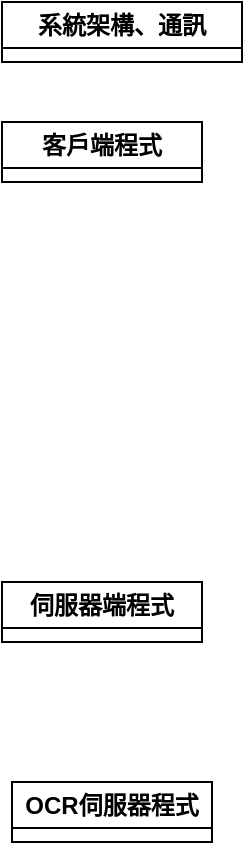 <mxfile version="21.3.0" type="device">
  <diagram name="第 1 页" id="LXphBNRdYi32Dz727fMi">
    <mxGraphModel dx="1302" dy="698" grid="1" gridSize="10" guides="1" tooltips="1" connect="1" arrows="1" fold="1" page="1" pageScale="1" pageWidth="827" pageHeight="1169" math="0" shadow="0">
      <root>
        <mxCell id="0" />
        <mxCell id="1" parent="0" />
        <mxCell id="WMfOsqNfYVRaj0SjAV3j-1" value="伺服器端程式" style="swimlane;whiteSpace=wrap;html=1;" vertex="1" collapsed="1" parent="1">
          <mxGeometry x="15" y="330" width="100" height="30" as="geometry">
            <mxRectangle x="15" y="330" width="1085" height="1180" as="alternateBounds" />
          </mxGeometry>
        </mxCell>
        <mxCell id="WMfOsqNfYVRaj0SjAV3j-68" value="讀取設定檔(.ini)" style="whiteSpace=wrap;html=1;strokeWidth=1;fontSize=15;" vertex="1" parent="WMfOsqNfYVRaj0SjAV3j-1">
          <mxGeometry x="42.5" y="180" width="120" height="60" as="geometry" />
        </mxCell>
        <mxCell id="WMfOsqNfYVRaj0SjAV3j-70" value="連線到&lt;br&gt;RabbitMQ伺服器" style="whiteSpace=wrap;html=1;fontSize=15;strokeWidth=1;" vertex="1" parent="WMfOsqNfYVRaj0SjAV3j-1">
          <mxGeometry x="42.5" y="320" width="120" height="60" as="geometry" />
        </mxCell>
        <mxCell id="WMfOsqNfYVRaj0SjAV3j-71" value="" style="edgeStyle=orthogonalEdgeStyle;rounded=0;orthogonalLoop=1;jettySize=auto;html=1;" edge="1" parent="WMfOsqNfYVRaj0SjAV3j-1" source="WMfOsqNfYVRaj0SjAV3j-68" target="WMfOsqNfYVRaj0SjAV3j-70">
          <mxGeometry relative="1" as="geometry" />
        </mxCell>
        <mxCell id="WMfOsqNfYVRaj0SjAV3j-72" value="開始事件迴圈" style="whiteSpace=wrap;html=1;fontSize=15;strokeWidth=1;" vertex="1" parent="WMfOsqNfYVRaj0SjAV3j-1">
          <mxGeometry x="42.5" y="460" width="120" height="60" as="geometry" />
        </mxCell>
        <mxCell id="WMfOsqNfYVRaj0SjAV3j-73" value="" style="edgeStyle=orthogonalEdgeStyle;rounded=0;orthogonalLoop=1;jettySize=auto;html=1;" edge="1" parent="WMfOsqNfYVRaj0SjAV3j-1" source="WMfOsqNfYVRaj0SjAV3j-70" target="WMfOsqNfYVRaj0SjAV3j-72">
          <mxGeometry relative="1" as="geometry" />
        </mxCell>
        <mxCell id="WMfOsqNfYVRaj0SjAV3j-83" value="" style="edgeStyle=orthogonalEdgeStyle;rounded=0;orthogonalLoop=1;jettySize=auto;html=1;" edge="1" parent="WMfOsqNfYVRaj0SjAV3j-1" source="WMfOsqNfYVRaj0SjAV3j-80">
          <mxGeometry relative="1" as="geometry">
            <mxPoint x="102.5" y="820" as="targetPoint" />
          </mxGeometry>
        </mxCell>
        <mxCell id="WMfOsqNfYVRaj0SjAV3j-80" value="事件迴圈&lt;br&gt;執行結束?" style="rhombus;whiteSpace=wrap;html=1;fontSize=15;strokeWidth=1;" vertex="1" parent="WMfOsqNfYVRaj0SjAV3j-1">
          <mxGeometry x="41.25" y="590" width="122.5" height="120" as="geometry" />
        </mxCell>
        <mxCell id="WMfOsqNfYVRaj0SjAV3j-81" value="" style="edgeStyle=orthogonalEdgeStyle;rounded=0;orthogonalLoop=1;jettySize=auto;html=1;" edge="1" parent="WMfOsqNfYVRaj0SjAV3j-1" source="WMfOsqNfYVRaj0SjAV3j-72" target="WMfOsqNfYVRaj0SjAV3j-80">
          <mxGeometry relative="1" as="geometry" />
        </mxCell>
        <mxCell id="WMfOsqNfYVRaj0SjAV3j-84" value="程式結束" style="strokeWidth=1;html=1;shape=mxgraph.flowchart.terminator;whiteSpace=wrap;" vertex="1" parent="WMfOsqNfYVRaj0SjAV3j-1">
          <mxGeometry x="52.5" y="820" width="100" height="60" as="geometry" />
        </mxCell>
        <mxCell id="WMfOsqNfYVRaj0SjAV3j-89" value="Yes" style="text;html=1;align=center;verticalAlign=middle;resizable=0;points=[];autosize=1;strokeColor=none;fillColor=none;" vertex="1" parent="WMfOsqNfYVRaj0SjAV3j-1">
          <mxGeometry x="65" y="740" width="40" height="30" as="geometry" />
        </mxCell>
        <mxCell id="WMfOsqNfYVRaj0SjAV3j-87" style="edgeStyle=orthogonalEdgeStyle;rounded=0;orthogonalLoop=1;jettySize=auto;html=1;exitX=0;exitY=0.5;exitDx=0;exitDy=0;" edge="1" parent="WMfOsqNfYVRaj0SjAV3j-1" source="WMfOsqNfYVRaj0SjAV3j-80">
          <mxGeometry relative="1" as="geometry">
            <mxPoint x="103" y="560" as="targetPoint" />
            <Array as="points">
              <mxPoint x="21" y="650" />
              <mxPoint x="21" y="560" />
            </Array>
          </mxGeometry>
        </mxCell>
        <mxCell id="WMfOsqNfYVRaj0SjAV3j-88" value="No" style="text;html=1;align=center;verticalAlign=middle;resizable=0;points=[];autosize=1;strokeColor=none;fillColor=none;" vertex="1" parent="WMfOsqNfYVRaj0SjAV3j-1">
          <mxGeometry x="-15" y="590" width="40" height="30" as="geometry" />
        </mxCell>
        <mxCell id="WMfOsqNfYVRaj0SjAV3j-67" value="程式開始" style="strokeWidth=1;html=1;shape=mxgraph.flowchart.start_1;whiteSpace=wrap;" vertex="1" parent="WMfOsqNfYVRaj0SjAV3j-1">
          <mxGeometry x="52.5" y="60" width="100" height="60" as="geometry" />
        </mxCell>
        <mxCell id="WMfOsqNfYVRaj0SjAV3j-69" value="" style="edgeStyle=orthogonalEdgeStyle;rounded=0;orthogonalLoop=1;jettySize=auto;html=1;" edge="1" parent="WMfOsqNfYVRaj0SjAV3j-1" source="WMfOsqNfYVRaj0SjAV3j-67" target="WMfOsqNfYVRaj0SjAV3j-68">
          <mxGeometry relative="1" as="geometry" />
        </mxCell>
        <mxCell id="WMfOsqNfYVRaj0SjAV3j-155" value="" style="edgeStyle=orthogonalEdgeStyle;rounded=0;orthogonalLoop=1;jettySize=auto;html=1;" edge="1" parent="WMfOsqNfYVRaj0SjAV3j-1" target="WMfOsqNfYVRaj0SjAV3j-158">
          <mxGeometry relative="1" as="geometry">
            <mxPoint x="389" y="479" as="sourcePoint" />
          </mxGeometry>
        </mxCell>
        <mxCell id="WMfOsqNfYVRaj0SjAV3j-158" value="是否為新連線?" style="rhombus;whiteSpace=wrap;html=1;" vertex="1" parent="WMfOsqNfYVRaj0SjAV3j-1">
          <mxGeometry x="326.5" y="564" width="125" height="130" as="geometry" />
        </mxCell>
        <mxCell id="WMfOsqNfYVRaj0SjAV3j-160" value="接收來自客戶端&lt;br&gt;的圖片資訊" style="whiteSpace=wrap;html=1;" vertex="1" parent="WMfOsqNfYVRaj0SjAV3j-1">
          <mxGeometry x="329" y="809" width="120" height="60" as="geometry" />
        </mxCell>
        <mxCell id="WMfOsqNfYVRaj0SjAV3j-156" value="" style="edgeStyle=orthogonalEdgeStyle;rounded=0;orthogonalLoop=1;jettySize=auto;html=1;" edge="1" parent="WMfOsqNfYVRaj0SjAV3j-1" source="WMfOsqNfYVRaj0SjAV3j-158" target="WMfOsqNfYVRaj0SjAV3j-160">
          <mxGeometry relative="1" as="geometry" />
        </mxCell>
        <mxCell id="WMfOsqNfYVRaj0SjAV3j-162" value="上傳圖片資訊到RabbitMQ伺服器" style="whiteSpace=wrap;html=1;" vertex="1" parent="WMfOsqNfYVRaj0SjAV3j-1">
          <mxGeometry x="329" y="949" width="120" height="60" as="geometry" />
        </mxCell>
        <mxCell id="WMfOsqNfYVRaj0SjAV3j-159" value="" style="edgeStyle=orthogonalEdgeStyle;rounded=0;orthogonalLoop=1;jettySize=auto;html=1;" edge="1" parent="WMfOsqNfYVRaj0SjAV3j-1" source="WMfOsqNfYVRaj0SjAV3j-160" target="WMfOsqNfYVRaj0SjAV3j-162">
          <mxGeometry relative="1" as="geometry" />
        </mxCell>
        <mxCell id="WMfOsqNfYVRaj0SjAV3j-163" value="回傳處理結果&lt;br&gt;給客戶端" style="whiteSpace=wrap;html=1;" vertex="1" parent="WMfOsqNfYVRaj0SjAV3j-1">
          <mxGeometry x="329" y="1089" width="120" height="60" as="geometry" />
        </mxCell>
        <mxCell id="WMfOsqNfYVRaj0SjAV3j-161" value="" style="edgeStyle=orthogonalEdgeStyle;rounded=0;orthogonalLoop=1;jettySize=auto;html=1;" edge="1" parent="WMfOsqNfYVRaj0SjAV3j-1" source="WMfOsqNfYVRaj0SjAV3j-162" target="WMfOsqNfYVRaj0SjAV3j-163">
          <mxGeometry relative="1" as="geometry" />
        </mxCell>
        <mxCell id="WMfOsqNfYVRaj0SjAV3j-165" value="產生客戶端UUID" style="whiteSpace=wrap;html=1;" vertex="1" parent="WMfOsqNfYVRaj0SjAV3j-1">
          <mxGeometry x="530.5" y="599" width="120" height="60" as="geometry" />
        </mxCell>
        <mxCell id="WMfOsqNfYVRaj0SjAV3j-157" value="" style="edgeStyle=orthogonalEdgeStyle;rounded=0;orthogonalLoop=1;jettySize=auto;html=1;entryX=0;entryY=0.5;entryDx=0;entryDy=0;" edge="1" parent="WMfOsqNfYVRaj0SjAV3j-1" source="WMfOsqNfYVRaj0SjAV3j-158" target="WMfOsqNfYVRaj0SjAV3j-165">
          <mxGeometry relative="1" as="geometry">
            <mxPoint x="531.5" y="629" as="targetPoint" />
          </mxGeometry>
        </mxCell>
        <mxCell id="WMfOsqNfYVRaj0SjAV3j-166" value="Yes" style="text;html=1;align=center;verticalAlign=middle;resizable=0;points=[];autosize=1;strokeColor=none;fillColor=none;" vertex="1" parent="WMfOsqNfYVRaj0SjAV3j-1">
          <mxGeometry x="456.5" y="599" width="40" height="30" as="geometry" />
        </mxCell>
        <mxCell id="WMfOsqNfYVRaj0SjAV3j-167" value="No" style="text;html=1;align=center;verticalAlign=middle;resizable=0;points=[];autosize=1;strokeColor=none;fillColor=none;" vertex="1" parent="WMfOsqNfYVRaj0SjAV3j-1">
          <mxGeometry x="386.5" y="720" width="40" height="30" as="geometry" />
        </mxCell>
        <mxCell id="WMfOsqNfYVRaj0SjAV3j-168" style="edgeStyle=orthogonalEdgeStyle;rounded=0;orthogonalLoop=1;jettySize=auto;html=1;" edge="1" parent="WMfOsqNfYVRaj0SjAV3j-1" source="WMfOsqNfYVRaj0SjAV3j-169">
          <mxGeometry relative="1" as="geometry">
            <mxPoint x="389.5" y="1050" as="targetPoint" />
            <Array as="points">
              <mxPoint x="590.5" y="1050" />
              <mxPoint x="389.5" y="1050" />
            </Array>
          </mxGeometry>
        </mxCell>
        <mxCell id="WMfOsqNfYVRaj0SjAV3j-169" value="紀錄客戶端資訊&lt;br&gt;(產生ClientInfo)" style="whiteSpace=wrap;html=1;" vertex="1" parent="WMfOsqNfYVRaj0SjAV3j-1">
          <mxGeometry x="530.5" y="809" width="120" height="60" as="geometry" />
        </mxCell>
        <mxCell id="WMfOsqNfYVRaj0SjAV3j-164" style="edgeStyle=orthogonalEdgeStyle;rounded=0;orthogonalLoop=1;jettySize=auto;html=1;" edge="1" parent="WMfOsqNfYVRaj0SjAV3j-1" source="WMfOsqNfYVRaj0SjAV3j-165" target="WMfOsqNfYVRaj0SjAV3j-169">
          <mxGeometry relative="1" as="geometry" />
        </mxCell>
        <mxCell id="WMfOsqNfYVRaj0SjAV3j-170" value="客戶端的WebSocket連線進入伺服器" style="whiteSpace=wrap;html=1;" vertex="1" parent="WMfOsqNfYVRaj0SjAV3j-1">
          <mxGeometry x="329" y="420" width="120" height="60" as="geometry" />
        </mxCell>
        <mxCell id="WMfOsqNfYVRaj0SjAV3j-178" value="" style="rounded=0;whiteSpace=wrap;html=1;fillColor=none;" vertex="1" parent="WMfOsqNfYVRaj0SjAV3j-1">
          <mxGeometry x="275" y="105" width="160" height="270" as="geometry" />
        </mxCell>
        <mxCell id="WMfOsqNfYVRaj0SjAV3j-171" value="" style="ellipse;whiteSpace=wrap;html=1;aspect=fixed;" vertex="1" parent="WMfOsqNfYVRaj0SjAV3j-1">
          <mxGeometry x="545" y="155" width="170" height="170" as="geometry" />
        </mxCell>
        <mxCell id="WMfOsqNfYVRaj0SjAV3j-172" value="執行緒使用權" style="rounded=0;whiteSpace=wrap;html=1;" vertex="1" parent="WMfOsqNfYVRaj0SjAV3j-1">
          <mxGeometry x="579.5" y="207.5" width="101" height="65" as="geometry" />
        </mxCell>
        <mxCell id="WMfOsqNfYVRaj0SjAV3j-173" style="edgeStyle=orthogonalEdgeStyle;rounded=0;orthogonalLoop=1;jettySize=auto;html=1;entryX=-0.003;entryY=0.445;entryDx=0;entryDy=0;entryPerimeter=0;" edge="1" parent="WMfOsqNfYVRaj0SjAV3j-1" source="WMfOsqNfYVRaj0SjAV3j-174" target="WMfOsqNfYVRaj0SjAV3j-171">
          <mxGeometry relative="1" as="geometry" />
        </mxCell>
        <mxCell id="WMfOsqNfYVRaj0SjAV3j-174" value="註冊任務1&lt;br&gt;處理WebSocket連線" style="rounded=0;whiteSpace=wrap;html=1;" vertex="1" parent="WMfOsqNfYVRaj0SjAV3j-1">
          <mxGeometry x="295" y="145" width="120" height="60" as="geometry" />
        </mxCell>
        <mxCell id="WMfOsqNfYVRaj0SjAV3j-175" style="edgeStyle=orthogonalEdgeStyle;rounded=0;orthogonalLoop=1;jettySize=auto;html=1;entryX=-0.003;entryY=0.559;entryDx=0;entryDy=0;entryPerimeter=0;" edge="1" parent="WMfOsqNfYVRaj0SjAV3j-1" source="WMfOsqNfYVRaj0SjAV3j-176" target="WMfOsqNfYVRaj0SjAV3j-171">
          <mxGeometry relative="1" as="geometry" />
        </mxCell>
        <mxCell id="WMfOsqNfYVRaj0SjAV3j-176" value="註冊任務2&lt;br&gt;監聽RabbitMQ伺服器" style="rounded=0;whiteSpace=wrap;html=1;" vertex="1" parent="WMfOsqNfYVRaj0SjAV3j-1">
          <mxGeometry x="295" y="272.5" width="120" height="60" as="geometry" />
        </mxCell>
        <mxCell id="WMfOsqNfYVRaj0SjAV3j-177" value="&lt;font style=&quot;font-size: 20px;&quot;&gt;註冊的任務&lt;/font&gt;" style="text;html=1;align=center;verticalAlign=middle;resizable=0;points=[];autosize=1;strokeColor=none;fillColor=none;" vertex="1" parent="WMfOsqNfYVRaj0SjAV3j-1">
          <mxGeometry x="295" y="45" width="120" height="40" as="geometry" />
        </mxCell>
        <mxCell id="WMfOsqNfYVRaj0SjAV3j-179" value="&lt;div style=&quot;text-align: center;&quot;&gt;&lt;span style=&quot;background-color: initial; font-size: 20px;&quot;&gt;事件迴圈&lt;/span&gt;&lt;/div&gt;" style="text;whiteSpace=wrap;html=1;" vertex="1" parent="WMfOsqNfYVRaj0SjAV3j-1">
          <mxGeometry x="590.5" y="45" width="90" height="40" as="geometry" />
        </mxCell>
        <mxCell id="WMfOsqNfYVRaj0SjAV3j-188" value="RabbitMQ伺服器的&lt;br&gt;Result_Queue有資料" style="whiteSpace=wrap;html=1;" vertex="1" parent="WMfOsqNfYVRaj0SjAV3j-1">
          <mxGeometry x="835" y="155" width="120" height="60" as="geometry" />
        </mxCell>
        <mxCell id="WMfOsqNfYVRaj0SjAV3j-190" value="取出OCR結果" style="whiteSpace=wrap;html=1;" vertex="1" parent="WMfOsqNfYVRaj0SjAV3j-1">
          <mxGeometry x="835" y="295" width="120" height="60" as="geometry" />
        </mxCell>
        <mxCell id="WMfOsqNfYVRaj0SjAV3j-187" value="" style="edgeStyle=orthogonalEdgeStyle;rounded=0;orthogonalLoop=1;jettySize=auto;html=1;" edge="1" parent="WMfOsqNfYVRaj0SjAV3j-1" source="WMfOsqNfYVRaj0SjAV3j-188" target="WMfOsqNfYVRaj0SjAV3j-190">
          <mxGeometry relative="1" as="geometry" />
        </mxCell>
        <mxCell id="WMfOsqNfYVRaj0SjAV3j-192" value="依照Client_UUID尋找對應的客戶端連線" style="whiteSpace=wrap;html=1;" vertex="1" parent="WMfOsqNfYVRaj0SjAV3j-1">
          <mxGeometry x="835" y="435" width="120" height="60" as="geometry" />
        </mxCell>
        <mxCell id="WMfOsqNfYVRaj0SjAV3j-189" value="" style="edgeStyle=orthogonalEdgeStyle;rounded=0;orthogonalLoop=1;jettySize=auto;html=1;" edge="1" parent="WMfOsqNfYVRaj0SjAV3j-1" source="WMfOsqNfYVRaj0SjAV3j-190" target="WMfOsqNfYVRaj0SjAV3j-192">
          <mxGeometry relative="1" as="geometry" />
        </mxCell>
        <mxCell id="WMfOsqNfYVRaj0SjAV3j-193" value="使用客戶端連線&lt;br&gt;返回OCR結果" style="whiteSpace=wrap;html=1;" vertex="1" parent="WMfOsqNfYVRaj0SjAV3j-1">
          <mxGeometry x="835" y="575" width="120" height="60" as="geometry" />
        </mxCell>
        <mxCell id="WMfOsqNfYVRaj0SjAV3j-191" value="" style="edgeStyle=orthogonalEdgeStyle;rounded=0;orthogonalLoop=1;jettySize=auto;html=1;" edge="1" parent="WMfOsqNfYVRaj0SjAV3j-1" source="WMfOsqNfYVRaj0SjAV3j-192" target="WMfOsqNfYVRaj0SjAV3j-193">
          <mxGeometry relative="1" as="geometry" />
        </mxCell>
        <mxCell id="011NTTUWW6af43eOhtOa-1" value="系統架構、通訊" style="swimlane;whiteSpace=wrap;html=1;" parent="1" vertex="1" collapsed="1">
          <mxGeometry x="15" y="40" width="120" height="30" as="geometry">
            <mxRectangle x="20" y="40" width="1050" height="1010" as="alternateBounds" />
          </mxGeometry>
        </mxCell>
        <mxCell id="KqupfGYwpNCgRnsgn26B-1" value="" style="rounded=0;whiteSpace=wrap;html=1;" parent="011NTTUWW6af43eOhtOa-1" vertex="1">
          <mxGeometry x="33.75" y="90" width="140" height="370" as="geometry" />
        </mxCell>
        <mxCell id="KqupfGYwpNCgRnsgn26B-2" value="Web" style="rounded=0;whiteSpace=wrap;html=1;fillColor=#d5e8d4;strokeColor=#82b366;" parent="011NTTUWW6af43eOhtOa-1" vertex="1">
          <mxGeometry x="48.75" y="130" width="110" height="60" as="geometry" />
        </mxCell>
        <mxCell id="KqupfGYwpNCgRnsgn26B-5" value="Client" style="text;html=1;strokeColor=none;fillColor=none;align=center;verticalAlign=middle;whiteSpace=wrap;rounded=0;" parent="011NTTUWW6af43eOhtOa-1" vertex="1">
          <mxGeometry x="73.75" y="50" width="60" height="30" as="geometry" />
        </mxCell>
        <mxCell id="KqupfGYwpNCgRnsgn26B-6" value="" style="rounded=0;whiteSpace=wrap;html=1;" parent="011NTTUWW6af43eOhtOa-1" vertex="1">
          <mxGeometry x="303.75" y="90" width="140" height="370" as="geometry" />
        </mxCell>
        <mxCell id="KqupfGYwpNCgRnsgn26B-8" value="" style="endArrow=classic;html=1;rounded=0;exitX=1.014;exitY=0.091;exitDx=0;exitDy=0;exitPerimeter=0;entryX=-0.021;entryY=0.199;entryDx=0;entryDy=0;entryPerimeter=0;" parent="011NTTUWW6af43eOhtOa-1" source="KqupfGYwpNCgRnsgn26B-1" target="KqupfGYwpNCgRnsgn26B-6" edge="1">
          <mxGeometry width="50" height="50" relative="1" as="geometry">
            <mxPoint x="393.75" y="290" as="sourcePoint" />
            <mxPoint x="443.75" y="240" as="targetPoint" />
          </mxGeometry>
        </mxCell>
        <mxCell id="KqupfGYwpNCgRnsgn26B-10" value="" style="endArrow=classic;html=1;rounded=0;entryX=1.029;entryY=0.382;entryDx=0;entryDy=0;entryPerimeter=0;exitX=-0.014;exitY=0.323;exitDx=0;exitDy=0;exitPerimeter=0;" parent="011NTTUWW6af43eOhtOa-1" source="KqupfGYwpNCgRnsgn26B-6" target="KqupfGYwpNCgRnsgn26B-1" edge="1">
          <mxGeometry width="50" height="50" relative="1" as="geometry">
            <mxPoint x="393.75" y="290" as="sourcePoint" />
            <mxPoint x="443.75" y="240" as="targetPoint" />
          </mxGeometry>
        </mxCell>
        <mxCell id="KqupfGYwpNCgRnsgn26B-14" value="" style="endArrow=classic;startArrow=classic;html=1;rounded=0;exitX=1;exitY=0.574;exitDx=0;exitDy=0;exitPerimeter=0;entryX=0.014;entryY=0.574;entryDx=0;entryDy=0;entryPerimeter=0;" parent="011NTTUWW6af43eOhtOa-1" source="KqupfGYwpNCgRnsgn26B-1" target="KqupfGYwpNCgRnsgn26B-6" edge="1">
          <mxGeometry width="50" height="50" relative="1" as="geometry">
            <mxPoint x="393.75" y="290" as="sourcePoint" />
            <mxPoint x="443.75" y="240" as="targetPoint" />
          </mxGeometry>
        </mxCell>
        <mxCell id="KqupfGYwpNCgRnsgn26B-7" value="WebSocket Server" style="text;html=1;strokeColor=none;fillColor=none;align=center;verticalAlign=middle;whiteSpace=wrap;rounded=0;" parent="011NTTUWW6af43eOhtOa-1" vertex="1">
          <mxGeometry x="318.75" y="50" width="110" height="30" as="geometry" />
        </mxCell>
        <mxCell id="KqupfGYwpNCgRnsgn26B-9" value="Handshake" style="text;html=1;align=center;verticalAlign=middle;resizable=0;points=[];autosize=1;strokeColor=none;fillColor=none;" parent="011NTTUWW6af43eOhtOa-1" vertex="1">
          <mxGeometry x="203.75" y="108" width="80" height="30" as="geometry" />
        </mxCell>
        <mxCell id="KqupfGYwpNCgRnsgn26B-11" value="Acknowledge" style="text;html=1;align=center;verticalAlign=middle;resizable=0;points=[];autosize=1;strokeColor=none;fillColor=none;" parent="011NTTUWW6af43eOhtOa-1" vertex="1">
          <mxGeometry x="193.75" y="180" width="90" height="30" as="geometry" />
        </mxCell>
        <mxCell id="KqupfGYwpNCgRnsgn26B-15" value="Bi-direction Messages" style="text;html=1;align=center;verticalAlign=middle;resizable=0;points=[];autosize=1;strokeColor=none;fillColor=none;" parent="011NTTUWW6af43eOhtOa-1" vertex="1">
          <mxGeometry x="168.75" y="270" width="140" height="30" as="geometry" />
        </mxCell>
        <mxCell id="KqupfGYwpNCgRnsgn26B-16" value="" style="endArrow=classic;startArrow=classic;html=1;rounded=0;exitX=1;exitY=0.574;exitDx=0;exitDy=0;exitPerimeter=0;entryX=0.014;entryY=0.574;entryDx=0;entryDy=0;entryPerimeter=0;" parent="011NTTUWW6af43eOhtOa-1" edge="1">
          <mxGeometry width="50" height="50" relative="1" as="geometry">
            <mxPoint x="173.75" y="422" as="sourcePoint" />
            <mxPoint x="305.75" y="422" as="targetPoint" />
          </mxGeometry>
        </mxCell>
        <mxCell id="KqupfGYwpNCgRnsgn26B-17" value="Connection End" style="text;html=1;align=center;verticalAlign=middle;resizable=0;points=[];autosize=1;strokeColor=none;fillColor=none;" parent="011NTTUWW6af43eOhtOa-1" vertex="1">
          <mxGeometry x="183.75" y="390" width="110" height="30" as="geometry" />
        </mxCell>
        <mxCell id="KqupfGYwpNCgRnsgn26B-19" value="" style="rounded=0;whiteSpace=wrap;html=1;" parent="011NTTUWW6af43eOhtOa-1" vertex="1">
          <mxGeometry x="563.75" y="90" width="140" height="370" as="geometry" />
        </mxCell>
        <mxCell id="KqupfGYwpNCgRnsgn26B-20" value="RabbitMQ Server" style="text;html=1;strokeColor=none;fillColor=none;align=center;verticalAlign=middle;whiteSpace=wrap;rounded=0;" parent="011NTTUWW6af43eOhtOa-1" vertex="1">
          <mxGeometry x="578.75" y="50" width="110" height="30" as="geometry" />
        </mxCell>
        <mxCell id="KqupfGYwpNCgRnsgn26B-22" value="Pending&lt;br&gt;Queue" style="rounded=0;whiteSpace=wrap;html=1;fillColor=#ffe6cc;strokeColor=#d79b00;" parent="011NTTUWW6af43eOhtOa-1" vertex="1">
          <mxGeometry x="578.75" y="130" width="110" height="110" as="geometry" />
        </mxCell>
        <mxCell id="KqupfGYwpNCgRnsgn26B-24" style="edgeStyle=orthogonalEdgeStyle;rounded=0;orthogonalLoop=1;jettySize=auto;html=1;exitX=1;exitY=0.25;exitDx=0;exitDy=0;entryX=0;entryY=0.5;entryDx=0;entryDy=0;" parent="011NTTUWW6af43eOhtOa-1" source="KqupfGYwpNCgRnsgn26B-6" target="KqupfGYwpNCgRnsgn26B-22" edge="1">
          <mxGeometry relative="1" as="geometry">
            <Array as="points">
              <mxPoint x="443.75" y="185" />
            </Array>
          </mxGeometry>
        </mxCell>
        <mxCell id="KqupfGYwpNCgRnsgn26B-25" style="edgeStyle=orthogonalEdgeStyle;rounded=0;orthogonalLoop=1;jettySize=auto;html=1;exitX=0;exitY=0.5;exitDx=0;exitDy=0;" parent="011NTTUWW6af43eOhtOa-1" source="KqupfGYwpNCgRnsgn26B-23" edge="1">
          <mxGeometry relative="1" as="geometry">
            <mxPoint x="443.75" y="375" as="targetPoint" />
          </mxGeometry>
        </mxCell>
        <mxCell id="KqupfGYwpNCgRnsgn26B-23" value="Result&lt;br&gt;Queue" style="rounded=0;whiteSpace=wrap;html=1;fillColor=#ffe6cc;strokeColor=#d79b00;" parent="011NTTUWW6af43eOhtOa-1" vertex="1">
          <mxGeometry x="578.75" y="320" width="110" height="110" as="geometry" />
        </mxCell>
        <mxCell id="KqupfGYwpNCgRnsgn26B-26" value="&lt;font color=&quot;#ff3333&quot;&gt;JSON Payload&lt;/font&gt;" style="text;html=1;align=center;verticalAlign=middle;resizable=0;points=[];autosize=1;strokeColor=none;fillColor=none;" parent="011NTTUWW6af43eOhtOa-1" vertex="1">
          <mxGeometry x="188.75" y="310" width="100" height="30" as="geometry" />
        </mxCell>
        <mxCell id="KqupfGYwpNCgRnsgn26B-28" value="&lt;font color=&quot;#ff3333&quot;&gt;JSON Payload&lt;br&gt;&lt;/font&gt;" style="text;html=1;align=center;verticalAlign=middle;resizable=0;points=[];autosize=1;strokeColor=none;fillColor=none;" parent="011NTTUWW6af43eOhtOa-1" vertex="1">
          <mxGeometry x="453.75" y="190" width="100" height="30" as="geometry" />
        </mxCell>
        <mxCell id="KqupfGYwpNCgRnsgn26B-29" value="&lt;font color=&quot;#ff3333&quot;&gt;JSON Payload&lt;/font&gt;" style="text;html=1;align=center;verticalAlign=middle;resizable=0;points=[];autosize=1;strokeColor=none;fillColor=none;" parent="011NTTUWW6af43eOhtOa-1" vertex="1">
          <mxGeometry x="453.75" y="385" width="100" height="30" as="geometry" />
        </mxCell>
        <mxCell id="KqupfGYwpNCgRnsgn26B-30" value="Application" style="rounded=0;whiteSpace=wrap;html=1;fillColor=#d5e8d4;strokeColor=#82b366;" parent="011NTTUWW6af43eOhtOa-1" vertex="1">
          <mxGeometry x="48.75" y="250" width="110" height="60" as="geometry" />
        </mxCell>
        <mxCell id="KqupfGYwpNCgRnsgn26B-31" value="Program" style="rounded=0;whiteSpace=wrap;html=1;fillColor=#d5e8d4;strokeColor=#82b366;" parent="011NTTUWW6af43eOhtOa-1" vertex="1">
          <mxGeometry x="48.75" y="370" width="110" height="60" as="geometry" />
        </mxCell>
        <mxCell id="KqupfGYwpNCgRnsgn26B-32" value="Producer" style="text;html=1;align=center;verticalAlign=middle;resizable=0;points=[];autosize=1;strokeColor=none;fillColor=none;" parent="011NTTUWW6af43eOhtOa-1" vertex="1">
          <mxGeometry x="468.75" y="150" width="70" height="30" as="geometry" />
        </mxCell>
        <mxCell id="KqupfGYwpNCgRnsgn26B-33" value="Consumer" style="text;html=1;align=center;verticalAlign=middle;resizable=0;points=[];autosize=1;strokeColor=none;fillColor=none;" parent="011NTTUWW6af43eOhtOa-1" vertex="1">
          <mxGeometry x="463.75" y="340" width="80" height="30" as="geometry" />
        </mxCell>
        <mxCell id="KqupfGYwpNCgRnsgn26B-40" value="Client Message&lt;br style=&quot;border-color: var(--border-color);&quot;&gt;JSON Payload" style="swimlane;fontStyle=1;align=center;verticalAlign=top;childLayout=stackLayout;horizontal=1;startSize=40;horizontalStack=0;resizeParent=1;resizeParentMax=0;resizeLast=0;collapsible=0;marginBottom=0;html=1;whiteSpace=wrap;" parent="011NTTUWW6af43eOhtOa-1" vertex="1">
          <mxGeometry x="48.75" y="585" width="140" height="70" as="geometry" />
        </mxCell>
        <mxCell id="qoFY-LqlF0WkJDyeRGyF-2" value="ClientName" style="text;html=1;strokeColor=none;fillColor=none;align=center;verticalAlign=middle;spacingLeft=4;spacingRight=4;overflow=hidden;rotatable=0;points=[[0,0.5],[1,0.5]];portConstraint=eastwest;whiteSpace=wrap;" parent="KqupfGYwpNCgRnsgn26B-40" vertex="1">
          <mxGeometry y="40" width="140" height="30" as="geometry" />
        </mxCell>
        <mxCell id="KqupfGYwpNCgRnsgn26B-43" value="Server Message&lt;br style=&quot;border-color: var(--border-color);&quot;&gt;JSON Payload" style="swimlane;fontStyle=1;align=center;verticalAlign=top;childLayout=stackLayout;horizontal=1;startSize=40;horizontalStack=0;resizeParent=1;resizeParentMax=0;resizeLast=0;collapsible=0;marginBottom=0;html=1;whiteSpace=wrap;" parent="011NTTUWW6af43eOhtOa-1" vertex="1">
          <mxGeometry x="318.75" y="585" width="140" height="70" as="geometry" />
        </mxCell>
        <mxCell id="KqupfGYwpNCgRnsgn26B-47" value="ClientUUID" style="text;html=1;strokeColor=none;fillColor=none;align=center;verticalAlign=middle;spacingLeft=4;spacingRight=4;overflow=hidden;rotatable=0;points=[[0,0.5],[1,0.5]];portConstraint=eastwest;whiteSpace=wrap;" parent="KqupfGYwpNCgRnsgn26B-43" vertex="1">
          <mxGeometry y="40" width="140" height="30" as="geometry" />
        </mxCell>
        <mxCell id="PRVAVNiG4iK3DcqKCOQi-12" style="edgeStyle=orthogonalEdgeStyle;rounded=0;orthogonalLoop=1;jettySize=auto;html=1;exitX=1;exitY=0.25;exitDx=0;exitDy=0;entryX=0;entryY=0.25;entryDx=0;entryDy=0;" parent="011NTTUWW6af43eOhtOa-1" source="KqupfGYwpNCgRnsgn26B-40" target="KqupfGYwpNCgRnsgn26B-43" edge="1">
          <mxGeometry relative="1" as="geometry" />
        </mxCell>
        <mxCell id="PRVAVNiG4iK3DcqKCOQi-13" style="edgeStyle=orthogonalEdgeStyle;rounded=0;orthogonalLoop=1;jettySize=auto;html=1;exitX=0;exitY=0.5;exitDx=0;exitDy=0;" parent="011NTTUWW6af43eOhtOa-1" source="KqupfGYwpNCgRnsgn26B-47" target="qoFY-LqlF0WkJDyeRGyF-2" edge="1">
          <mxGeometry relative="1" as="geometry" />
        </mxCell>
        <mxCell id="KqupfGYwpNCgRnsgn26B-48" value="RabbitMQ&lt;br&gt;JSON Payload" style="swimlane;fontStyle=1;align=center;verticalAlign=top;childLayout=stackLayout;horizontal=1;startSize=40;horizontalStack=0;resizeParent=1;resizeParentMax=0;resizeLast=0;collapsible=0;marginBottom=0;html=1;whiteSpace=wrap;" parent="011NTTUWW6af43eOhtOa-1" vertex="1">
          <mxGeometry x="608.75" y="560" width="140" height="160" as="geometry" />
        </mxCell>
        <mxCell id="j6kptWZ_kedB2TX_4ibh-8" value="ClientUUID" style="text;html=1;strokeColor=none;fillColor=none;align=center;verticalAlign=middle;spacingLeft=4;spacingRight=4;overflow=hidden;rotatable=0;points=[[0,0.5],[1,0.5]];portConstraint=eastwest;whiteSpace=wrap;" parent="KqupfGYwpNCgRnsgn26B-48" vertex="1">
          <mxGeometry y="40" width="140" height="30" as="geometry" />
        </mxCell>
        <mxCell id="HzzBQW3_Ap6hoxM3S4qQ-1" value="ImageFileName" style="text;html=1;strokeColor=none;fillColor=none;align=center;verticalAlign=middle;spacingLeft=4;spacingRight=4;overflow=hidden;rotatable=0;points=[[0,0.5],[1,0.5]];portConstraint=eastwest;whiteSpace=wrap;" parent="KqupfGYwpNCgRnsgn26B-48" vertex="1">
          <mxGeometry y="70" width="140" height="30" as="geometry" />
        </mxCell>
        <mxCell id="KqupfGYwpNCgRnsgn26B-50" value="ImageBase64Data" style="text;html=1;strokeColor=none;fillColor=none;align=center;verticalAlign=middle;spacingLeft=4;spacingRight=4;overflow=hidden;rotatable=0;points=[[0,0.5],[1,0.5]];portConstraint=eastwest;whiteSpace=wrap;" parent="KqupfGYwpNCgRnsgn26B-48" vertex="1">
          <mxGeometry y="100" width="140" height="30" as="geometry" />
        </mxCell>
        <mxCell id="KqupfGYwpNCgRnsgn26B-51" value="OcrResult" style="text;html=1;strokeColor=none;fillColor=none;align=center;verticalAlign=middle;spacingLeft=4;spacingRight=4;overflow=hidden;rotatable=0;points=[[0,0.5],[1,0.5]];portConstraint=eastwest;whiteSpace=wrap;" parent="KqupfGYwpNCgRnsgn26B-48" vertex="1">
          <mxGeometry y="130" width="140" height="30" as="geometry" />
        </mxCell>
        <mxCell id="KqupfGYwpNCgRnsgn26B-66" style="edgeStyle=orthogonalEdgeStyle;rounded=0;orthogonalLoop=1;jettySize=auto;html=1;exitX=0;exitY=0.75;exitDx=0;exitDy=0;entryX=1;entryY=0.5;entryDx=0;entryDy=0;" parent="011NTTUWW6af43eOhtOa-1" source="KqupfGYwpNCgRnsgn26B-52" target="KqupfGYwpNCgRnsgn26B-23" edge="1">
          <mxGeometry relative="1" as="geometry">
            <Array as="points">
              <mxPoint x="813.75" y="375" />
            </Array>
          </mxGeometry>
        </mxCell>
        <mxCell id="KqupfGYwpNCgRnsgn26B-52" value="" style="rounded=0;whiteSpace=wrap;html=1;" parent="011NTTUWW6af43eOhtOa-1" vertex="1">
          <mxGeometry x="813.75" y="90" width="140" height="370" as="geometry" />
        </mxCell>
        <mxCell id="KqupfGYwpNCgRnsgn26B-62" style="edgeStyle=orthogonalEdgeStyle;rounded=0;orthogonalLoop=1;jettySize=auto;html=1;exitX=1;exitY=0.5;exitDx=0;exitDy=0;entryX=0;entryY=0.25;entryDx=0;entryDy=0;" parent="011NTTUWW6af43eOhtOa-1" source="KqupfGYwpNCgRnsgn26B-22" target="KqupfGYwpNCgRnsgn26B-52" edge="1">
          <mxGeometry relative="1" as="geometry">
            <Array as="points">
              <mxPoint x="688.75" y="183" />
              <mxPoint x="751.75" y="183" />
            </Array>
          </mxGeometry>
        </mxCell>
        <mxCell id="KqupfGYwpNCgRnsgn26B-53" value="Process 1" style="rounded=0;whiteSpace=wrap;html=1;fillColor=#dae8fc;strokeColor=#6c8ebf;" parent="011NTTUWW6af43eOhtOa-1" vertex="1">
          <mxGeometry x="828.75" y="130" width="110" height="60" as="geometry" />
        </mxCell>
        <mxCell id="KqupfGYwpNCgRnsgn26B-54" value="OCR Server" style="text;html=1;strokeColor=none;fillColor=none;align=center;verticalAlign=middle;whiteSpace=wrap;rounded=0;" parent="011NTTUWW6af43eOhtOa-1" vertex="1">
          <mxGeometry x="848.75" y="50" width="70" height="30" as="geometry" />
        </mxCell>
        <mxCell id="KqupfGYwpNCgRnsgn26B-55" value="Process 2" style="rounded=0;whiteSpace=wrap;html=1;fillColor=#dae8fc;strokeColor=#6c8ebf;" parent="011NTTUWW6af43eOhtOa-1" vertex="1">
          <mxGeometry x="828.75" y="210" width="110" height="60" as="geometry" />
        </mxCell>
        <mxCell id="KqupfGYwpNCgRnsgn26B-56" value="....." style="rounded=0;whiteSpace=wrap;html=1;fillColor=#dae8fc;strokeColor=#6c8ebf;" parent="011NTTUWW6af43eOhtOa-1" vertex="1">
          <mxGeometry x="828.75" y="370" width="110" height="60" as="geometry" />
        </mxCell>
        <mxCell id="KqupfGYwpNCgRnsgn26B-57" value="Process 3" style="rounded=0;whiteSpace=wrap;html=1;fillColor=#dae8fc;strokeColor=#6c8ebf;" parent="011NTTUWW6af43eOhtOa-1" vertex="1">
          <mxGeometry x="828.75" y="290" width="110" height="60" as="geometry" />
        </mxCell>
        <mxCell id="KqupfGYwpNCgRnsgn26B-58" value="OCR Server&lt;br&gt;JSON Payload" style="swimlane;fontStyle=1;align=center;verticalAlign=top;childLayout=stackLayout;horizontal=1;startSize=40;horizontalStack=0;resizeParent=1;resizeParentMax=0;resizeLast=0;collapsible=0;marginBottom=0;html=1;whiteSpace=wrap;" parent="011NTTUWW6af43eOhtOa-1" vertex="1">
          <mxGeometry x="858.75" y="560" width="140" height="130" as="geometry" />
        </mxCell>
        <mxCell id="j6kptWZ_kedB2TX_4ibh-9" value="ClientUUID" style="text;html=1;strokeColor=none;fillColor=none;align=center;verticalAlign=middle;spacingLeft=4;spacingRight=4;overflow=hidden;rotatable=0;points=[[0,0.5],[1,0.5]];portConstraint=eastwest;whiteSpace=wrap;" parent="KqupfGYwpNCgRnsgn26B-58" vertex="1">
          <mxGeometry y="40" width="140" height="30" as="geometry" />
        </mxCell>
        <mxCell id="HzzBQW3_Ap6hoxM3S4qQ-2" value="ImageFileName" style="text;html=1;strokeColor=none;fillColor=none;align=center;verticalAlign=middle;spacingLeft=4;spacingRight=4;overflow=hidden;rotatable=0;points=[[0,0.5],[1,0.5]];portConstraint=eastwest;whiteSpace=wrap;" parent="KqupfGYwpNCgRnsgn26B-58" vertex="1">
          <mxGeometry y="70" width="140" height="30" as="geometry" />
        </mxCell>
        <mxCell id="KqupfGYwpNCgRnsgn26B-61" value="OcrResult" style="text;html=1;strokeColor=none;fillColor=none;align=center;verticalAlign=middle;spacingLeft=4;spacingRight=4;overflow=hidden;rotatable=0;points=[[0,0.5],[1,0.5]];portConstraint=eastwest;whiteSpace=wrap;" parent="KqupfGYwpNCgRnsgn26B-58" vertex="1">
          <mxGeometry y="100" width="140" height="30" as="geometry" />
        </mxCell>
        <mxCell id="HzzBQW3_Ap6hoxM3S4qQ-3" style="edgeStyle=orthogonalEdgeStyle;rounded=0;orthogonalLoop=1;jettySize=auto;html=1;entryX=0;entryY=0.5;entryDx=0;entryDy=0;" parent="011NTTUWW6af43eOhtOa-1" source="j6kptWZ_kedB2TX_4ibh-8" target="j6kptWZ_kedB2TX_4ibh-9" edge="1">
          <mxGeometry relative="1" as="geometry" />
        </mxCell>
        <mxCell id="HzzBQW3_Ap6hoxM3S4qQ-4" style="edgeStyle=orthogonalEdgeStyle;rounded=0;orthogonalLoop=1;jettySize=auto;html=1;exitX=0;exitY=0.5;exitDx=0;exitDy=0;entryX=1;entryY=0.5;entryDx=0;entryDy=0;" parent="011NTTUWW6af43eOhtOa-1" source="HzzBQW3_Ap6hoxM3S4qQ-2" target="HzzBQW3_Ap6hoxM3S4qQ-1" edge="1">
          <mxGeometry relative="1" as="geometry" />
        </mxCell>
        <mxCell id="KqupfGYwpNCgRnsgn26B-67" value="&lt;font color=&quot;#ff3333&quot;&gt;JSON Payload&lt;/font&gt;" style="text;html=1;align=center;verticalAlign=middle;resizable=0;points=[];autosize=1;strokeColor=none;fillColor=none;" parent="011NTTUWW6af43eOhtOa-1" vertex="1">
          <mxGeometry x="703.75" y="190" width="100" height="30" as="geometry" />
        </mxCell>
        <mxCell id="KqupfGYwpNCgRnsgn26B-68" value="Consumer" style="text;html=1;align=center;verticalAlign=middle;resizable=0;points=[];autosize=1;strokeColor=none;fillColor=none;" parent="011NTTUWW6af43eOhtOa-1" vertex="1">
          <mxGeometry x="713.75" y="145" width="80" height="30" as="geometry" />
        </mxCell>
        <mxCell id="KqupfGYwpNCgRnsgn26B-69" value="&lt;font color=&quot;#ff3333&quot;&gt;JSON Payload&lt;/font&gt;" style="text;html=1;align=center;verticalAlign=middle;resizable=0;points=[];autosize=1;strokeColor=none;fillColor=none;" parent="011NTTUWW6af43eOhtOa-1" vertex="1">
          <mxGeometry x="703.75" y="380" width="100" height="30" as="geometry" />
        </mxCell>
        <mxCell id="KqupfGYwpNCgRnsgn26B-70" value="Producer" style="text;html=1;align=center;verticalAlign=middle;resizable=0;points=[];autosize=1;strokeColor=none;fillColor=none;" parent="011NTTUWW6af43eOhtOa-1" vertex="1">
          <mxGeometry x="718.75" y="340" width="70" height="30" as="geometry" />
        </mxCell>
        <mxCell id="j6kptWZ_kedB2TX_4ibh-1" value="Coroutine 1" style="rounded=0;whiteSpace=wrap;html=1;fillColor=#dae8fc;strokeColor=#6c8ebf;" parent="011NTTUWW6af43eOhtOa-1" vertex="1">
          <mxGeometry x="318.75" y="125" width="110" height="60" as="geometry" />
        </mxCell>
        <mxCell id="j6kptWZ_kedB2TX_4ibh-2" value="Coroutine 2" style="rounded=0;whiteSpace=wrap;html=1;fillColor=#dae8fc;strokeColor=#6c8ebf;" parent="011NTTUWW6af43eOhtOa-1" vertex="1">
          <mxGeometry x="318.75" y="205" width="110" height="60" as="geometry" />
        </mxCell>
        <mxCell id="j6kptWZ_kedB2TX_4ibh-3" value="....." style="rounded=0;whiteSpace=wrap;html=1;fillColor=#dae8fc;strokeColor=#6c8ebf;" parent="011NTTUWW6af43eOhtOa-1" vertex="1">
          <mxGeometry x="318.75" y="365" width="110" height="60" as="geometry" />
        </mxCell>
        <mxCell id="j6kptWZ_kedB2TX_4ibh-4" value="Coroutine 3" style="rounded=0;whiteSpace=wrap;html=1;fillColor=#dae8fc;strokeColor=#6c8ebf;" parent="011NTTUWW6af43eOhtOa-1" vertex="1">
          <mxGeometry x="318.75" y="285" width="110" height="60" as="geometry" />
        </mxCell>
        <mxCell id="PRVAVNiG4iK3DcqKCOQi-2" value="Client Message&lt;br style=&quot;border-color: var(--border-color);&quot;&gt;JSON Payload" style="swimlane;fontStyle=1;align=center;verticalAlign=top;childLayout=stackLayout;horizontal=1;startSize=40;horizontalStack=0;resizeParent=1;resizeParentMax=0;resizeLast=0;collapsible=0;marginBottom=0;html=1;whiteSpace=wrap;" parent="011NTTUWW6af43eOhtOa-1" vertex="1">
          <mxGeometry x="48.75" y="850" width="140" height="130" as="geometry" />
        </mxCell>
        <mxCell id="PRVAVNiG4iK3DcqKCOQi-11" value="ClientUUID" style="text;html=1;strokeColor=none;fillColor=none;align=center;verticalAlign=middle;spacingLeft=4;spacingRight=4;overflow=hidden;rotatable=0;points=[[0,0.5],[1,0.5]];portConstraint=eastwest;whiteSpace=wrap;" parent="PRVAVNiG4iK3DcqKCOQi-2" vertex="1">
          <mxGeometry y="40" width="140" height="30" as="geometry" />
        </mxCell>
        <mxCell id="PRVAVNiG4iK3DcqKCOQi-4" value="ImageFileName" style="text;html=1;strokeColor=none;fillColor=none;align=center;verticalAlign=middle;spacingLeft=4;spacingRight=4;overflow=hidden;rotatable=0;points=[[0,0.5],[1,0.5]];portConstraint=eastwest;whiteSpace=wrap;" parent="PRVAVNiG4iK3DcqKCOQi-2" vertex="1">
          <mxGeometry y="70" width="140" height="30" as="geometry" />
        </mxCell>
        <mxCell id="PRVAVNiG4iK3DcqKCOQi-5" value="ImageBase64Data" style="text;html=1;strokeColor=none;fillColor=none;align=center;verticalAlign=middle;spacingLeft=4;spacingRight=4;overflow=hidden;rotatable=0;points=[[0,0.5],[1,0.5]];portConstraint=eastwest;whiteSpace=wrap;" parent="PRVAVNiG4iK3DcqKCOQi-2" vertex="1">
          <mxGeometry y="100" width="140" height="30" as="geometry" />
        </mxCell>
        <mxCell id="PRVAVNiG4iK3DcqKCOQi-6" value="Server Message&lt;br style=&quot;border-color: var(--border-color);&quot;&gt;JSON Payload" style="swimlane;fontStyle=1;align=center;verticalAlign=top;childLayout=stackLayout;horizontal=1;startSize=40;horizontalStack=0;resizeParent=1;resizeParentMax=0;resizeLast=0;collapsible=0;marginBottom=0;html=1;whiteSpace=wrap;" parent="011NTTUWW6af43eOhtOa-1" vertex="1">
          <mxGeometry x="318.75" y="850" width="140" height="130" as="geometry" />
        </mxCell>
        <mxCell id="PRVAVNiG4iK3DcqKCOQi-7" value="ResponseMessage" style="text;html=1;strokeColor=none;fillColor=none;align=center;verticalAlign=middle;spacingLeft=4;spacingRight=4;overflow=hidden;rotatable=0;points=[[0,0.5],[1,0.5]];portConstraint=eastwest;whiteSpace=wrap;" parent="PRVAVNiG4iK3DcqKCOQi-6" vertex="1">
          <mxGeometry y="40" width="140" height="30" as="geometry" />
        </mxCell>
        <mxCell id="PRVAVNiG4iK3DcqKCOQi-8" value="ImageFileName" style="text;html=1;strokeColor=none;fillColor=none;align=center;verticalAlign=middle;spacingLeft=4;spacingRight=4;overflow=hidden;rotatable=0;points=[[0,0.5],[1,0.5]];portConstraint=eastwest;whiteSpace=wrap;" parent="PRVAVNiG4iK3DcqKCOQi-6" vertex="1">
          <mxGeometry y="70" width="140" height="30" as="geometry" />
        </mxCell>
        <mxCell id="PRVAVNiG4iK3DcqKCOQi-9" value="OcrResult" style="text;html=1;strokeColor=none;fillColor=none;align=center;verticalAlign=middle;spacingLeft=4;spacingRight=4;overflow=hidden;rotatable=0;points=[[0,0.5],[1,0.5]];portConstraint=eastwest;whiteSpace=wrap;" parent="PRVAVNiG4iK3DcqKCOQi-6" vertex="1">
          <mxGeometry y="100" width="140" height="30" as="geometry" />
        </mxCell>
        <mxCell id="PRVAVNiG4iK3DcqKCOQi-16" style="edgeStyle=orthogonalEdgeStyle;rounded=0;orthogonalLoop=1;jettySize=auto;html=1;exitX=1;exitY=0.5;exitDx=0;exitDy=0;entryX=0;entryY=0.5;entryDx=0;entryDy=0;startArrow=classic;startFill=1;" parent="011NTTUWW6af43eOhtOa-1" source="PRVAVNiG4iK3DcqKCOQi-4" target="PRVAVNiG4iK3DcqKCOQi-8" edge="1">
          <mxGeometry relative="1" as="geometry" />
        </mxCell>
        <mxCell id="PRVAVNiG4iK3DcqKCOQi-14" value="Handshake" style="text;html=1;align=center;verticalAlign=middle;resizable=0;points=[];autosize=1;strokeColor=none;fillColor=none;" parent="011NTTUWW6af43eOhtOa-1" vertex="1">
          <mxGeometry x="213.75" y="565" width="80" height="30" as="geometry" />
        </mxCell>
        <mxCell id="PRVAVNiG4iK3DcqKCOQi-15" value="Acknowledge" style="text;html=1;align=center;verticalAlign=middle;resizable=0;points=[];autosize=1;strokeColor=none;fillColor=none;" parent="011NTTUWW6af43eOhtOa-1" vertex="1">
          <mxGeometry x="208.75" y="650" width="90" height="30" as="geometry" />
        </mxCell>
        <mxCell id="PRVAVNiG4iK3DcqKCOQi-17" value="Bi-direction Messages" style="text;html=1;align=center;verticalAlign=middle;resizable=0;points=[];autosize=1;strokeColor=none;fillColor=none;" parent="011NTTUWW6af43eOhtOa-1" vertex="1">
          <mxGeometry x="183.75" y="900" width="140" height="30" as="geometry" />
        </mxCell>
        <mxCell id="HzzBQW3_Ap6hoxM3S4qQ-5" value="Consume" style="text;html=1;align=center;verticalAlign=middle;resizable=0;points=[];autosize=1;strokeColor=none;fillColor=none;" parent="011NTTUWW6af43eOhtOa-1" vertex="1">
          <mxGeometry x="768.75" y="580" width="70" height="30" as="geometry" />
        </mxCell>
        <mxCell id="HzzBQW3_Ap6hoxM3S4qQ-6" value="Produce" style="text;html=1;align=center;verticalAlign=middle;resizable=0;points=[];autosize=1;strokeColor=none;fillColor=none;" parent="011NTTUWW6af43eOhtOa-1" vertex="1">
          <mxGeometry x="768.75" y="655" width="70" height="30" as="geometry" />
        </mxCell>
        <mxCell id="99HaWsGdwvyVWMwJlH4X-2" value="" style="shape=flexArrow;endArrow=classic;html=1;rounded=0;" parent="011NTTUWW6af43eOhtOa-1" edge="1">
          <mxGeometry width="50" height="50" relative="1" as="geometry">
            <mxPoint x="243.25" y="720" as="sourcePoint" />
            <mxPoint x="243.25" y="790" as="targetPoint" />
          </mxGeometry>
        </mxCell>
        <mxCell id="99HaWsGdwvyVWMwJlH4X-3" value="" style="shape=flexArrow;endArrow=classic;html=1;rounded=0;" parent="011NTTUWW6af43eOhtOa-1" edge="1">
          <mxGeometry width="50" height="50" relative="1" as="geometry">
            <mxPoint x="508.75" y="815" as="sourcePoint" />
            <mxPoint x="568.75" y="765" as="targetPoint" />
          </mxGeometry>
        </mxCell>
        <mxCell id="99HaWsGdwvyVWMwJlH4X-4" value="" style="rounded=0;whiteSpace=wrap;html=1;fillColor=none;" parent="011NTTUWW6af43eOhtOa-1" vertex="1">
          <mxGeometry x="33.75" y="545" width="445" height="150" as="geometry" />
        </mxCell>
        <mxCell id="99HaWsGdwvyVWMwJlH4X-5" value="" style="rounded=0;whiteSpace=wrap;html=1;fillColor=none;" parent="011NTTUWW6af43eOhtOa-1" vertex="1">
          <mxGeometry x="31.25" y="840" width="445" height="150" as="geometry" />
        </mxCell>
        <mxCell id="99HaWsGdwvyVWMwJlH4X-6" value="" style="rounded=0;whiteSpace=wrap;html=1;fillColor=none;" parent="011NTTUWW6af43eOhtOa-1" vertex="1">
          <mxGeometry x="593.75" y="545" width="430" height="190" as="geometry" />
        </mxCell>
        <mxCell id="99HaWsGdwvyVWMwJlH4X-9" value="&lt;font style=&quot;font-size: 15px;&quot;&gt;&lt;b&gt;Clinet and Server First Communication&lt;/b&gt;&lt;/font&gt;" style="text;html=1;align=center;verticalAlign=middle;resizable=0;points=[];autosize=1;strokeColor=none;fillColor=none;" parent="011NTTUWW6af43eOhtOa-1" vertex="1">
          <mxGeometry x="106.25" y="500" width="300" height="30" as="geometry" />
        </mxCell>
        <mxCell id="99HaWsGdwvyVWMwJlH4X-10" value="&lt;font style=&quot;font-size: 15px;&quot;&gt;&lt;b&gt;Client Upload Image and Server Return OCR&amp;nbsp; Result&lt;/b&gt;&lt;/font&gt;" style="text;html=1;align=center;verticalAlign=middle;resizable=0;points=[];autosize=1;strokeColor=none;fillColor=none;" parent="011NTTUWW6af43eOhtOa-1" vertex="1">
          <mxGeometry x="61.25" y="800" width="390" height="30" as="geometry" />
        </mxCell>
        <mxCell id="99HaWsGdwvyVWMwJlH4X-11" value="&lt;font style=&quot;font-size: 15px;&quot;&gt;&lt;b&gt;OCR Server Process Image and Execute OCR&lt;/b&gt;&lt;/font&gt;" style="text;html=1;align=center;verticalAlign=middle;resizable=0;points=[];autosize=1;strokeColor=none;fillColor=none;" parent="011NTTUWW6af43eOhtOa-1" vertex="1">
          <mxGeometry x="643.75" y="500" width="350" height="30" as="geometry" />
        </mxCell>
        <mxCell id="011NTTUWW6af43eOhtOa-30" value="客戶端程式" style="swimlane;whiteSpace=wrap;html=1;" parent="1" vertex="1" collapsed="1">
          <mxGeometry x="15" y="100" width="100" height="30" as="geometry">
            <mxRectangle x="15" y="100" width="1040" height="800" as="alternateBounds" />
          </mxGeometry>
        </mxCell>
        <mxCell id="011NTTUWW6af43eOhtOa-77" value="執行緒池" style="swimlane;whiteSpace=wrap;html=1;" parent="011NTTUWW6af43eOhtOa-30" vertex="1" collapsed="1">
          <mxGeometry x="215" y="70" width="90" height="30" as="geometry">
            <mxRectangle x="475" y="90" width="760" height="570" as="alternateBounds" />
          </mxGeometry>
        </mxCell>
        <mxCell id="011NTTUWW6af43eOhtOa-97" value="" style="rounded=0;whiteSpace=wrap;html=1;fillColor=none;" parent="011NTTUWW6af43eOhtOa-77" vertex="1">
          <mxGeometry x="30" y="220" width="590" height="330" as="geometry" />
        </mxCell>
        <mxCell id="011NTTUWW6af43eOhtOa-98" value="執行緒1" style="rounded=0;whiteSpace=wrap;html=1;" parent="011NTTUWW6af43eOhtOa-77" vertex="1">
          <mxGeometry x="50" y="420" width="120" height="100" as="geometry" />
        </mxCell>
        <mxCell id="011NTTUWW6af43eOhtOa-99" value="執行緒2" style="rounded=0;whiteSpace=wrap;html=1;" parent="011NTTUWW6af43eOhtOa-77" vertex="1">
          <mxGeometry x="193" y="420" width="120" height="100" as="geometry" />
        </mxCell>
        <mxCell id="011NTTUWW6af43eOhtOa-100" value="執行緒3" style="rounded=0;whiteSpace=wrap;html=1;" parent="011NTTUWW6af43eOhtOa-77" vertex="1">
          <mxGeometry x="337" y="420" width="120" height="100" as="geometry" />
        </mxCell>
        <mxCell id="011NTTUWW6af43eOhtOa-101" value="執行緒N.." style="rounded=0;whiteSpace=wrap;html=1;" parent="011NTTUWW6af43eOhtOa-77" vertex="1">
          <mxGeometry x="480" y="420" width="120" height="100" as="geometry" />
        </mxCell>
        <mxCell id="011NTTUWW6af43eOhtOa-102" value="&lt;font style=&quot;font-size: 20px;&quot;&gt;執行緒池&lt;/font&gt;" style="text;html=1;align=center;verticalAlign=middle;resizable=0;points=[];autosize=1;strokeColor=none;fillColor=none;" parent="011NTTUWW6af43eOhtOa-77" vertex="1">
          <mxGeometry x="630" y="365" width="100" height="40" as="geometry" />
        </mxCell>
        <mxCell id="011NTTUWW6af43eOhtOa-104" value="" style="rounded=0;whiteSpace=wrap;html=1;fillColor=none;" parent="011NTTUWW6af43eOhtOa-77" vertex="1">
          <mxGeometry x="30" y="50" width="590" height="80" as="geometry" />
        </mxCell>
        <mxCell id="011NTTUWW6af43eOhtOa-105" value="任務1" style="rounded=0;whiteSpace=wrap;html=1;" parent="011NTTUWW6af43eOhtOa-77" vertex="1">
          <mxGeometry x="50" y="60" width="90" height="60" as="geometry" />
        </mxCell>
        <mxCell id="011NTTUWW6af43eOhtOa-106" value="任務2" style="rounded=0;whiteSpace=wrap;html=1;" parent="011NTTUWW6af43eOhtOa-77" vertex="1">
          <mxGeometry x="167" y="60" width="90" height="60" as="geometry" />
        </mxCell>
        <mxCell id="011NTTUWW6af43eOhtOa-107" value="任務3" style="rounded=0;whiteSpace=wrap;html=1;" parent="011NTTUWW6af43eOhtOa-77" vertex="1">
          <mxGeometry x="283" y="60" width="90" height="60" as="geometry" />
        </mxCell>
        <mxCell id="011NTTUWW6af43eOhtOa-108" value="任務4" style="rounded=0;whiteSpace=wrap;html=1;" parent="011NTTUWW6af43eOhtOa-77" vertex="1">
          <mxGeometry x="400" y="60" width="90" height="60" as="geometry" />
        </mxCell>
        <mxCell id="011NTTUWW6af43eOhtOa-109" value="任務N..." style="rounded=0;whiteSpace=wrap;html=1;" parent="011NTTUWW6af43eOhtOa-77" vertex="1">
          <mxGeometry x="510" y="60" width="90" height="60" as="geometry" />
        </mxCell>
        <mxCell id="011NTTUWW6af43eOhtOa-110" style="edgeStyle=orthogonalEdgeStyle;rounded=0;orthogonalLoop=1;jettySize=auto;html=1;" parent="011NTTUWW6af43eOhtOa-77" source="011NTTUWW6af43eOhtOa-114" target="011NTTUWW6af43eOhtOa-98" edge="1">
          <mxGeometry relative="1" as="geometry" />
        </mxCell>
        <mxCell id="011NTTUWW6af43eOhtOa-111" style="edgeStyle=orthogonalEdgeStyle;rounded=0;orthogonalLoop=1;jettySize=auto;html=1;exitX=0.5;exitY=1;exitDx=0;exitDy=0;" parent="011NTTUWW6af43eOhtOa-77" source="011NTTUWW6af43eOhtOa-114" target="011NTTUWW6af43eOhtOa-99" edge="1">
          <mxGeometry relative="1" as="geometry" />
        </mxCell>
        <mxCell id="011NTTUWW6af43eOhtOa-112" style="edgeStyle=orthogonalEdgeStyle;rounded=0;orthogonalLoop=1;jettySize=auto;html=1;exitX=0.5;exitY=1;exitDx=0;exitDy=0;" parent="011NTTUWW6af43eOhtOa-77" source="011NTTUWW6af43eOhtOa-114" target="011NTTUWW6af43eOhtOa-100" edge="1">
          <mxGeometry relative="1" as="geometry" />
        </mxCell>
        <mxCell id="011NTTUWW6af43eOhtOa-113" style="edgeStyle=orthogonalEdgeStyle;rounded=0;orthogonalLoop=1;jettySize=auto;html=1;exitX=0.5;exitY=1;exitDx=0;exitDy=0;" parent="011NTTUWW6af43eOhtOa-77" source="011NTTUWW6af43eOhtOa-114" target="011NTTUWW6af43eOhtOa-101" edge="1">
          <mxGeometry relative="1" as="geometry" />
        </mxCell>
        <mxCell id="011NTTUWW6af43eOhtOa-114" value="任務調度器" style="rounded=0;whiteSpace=wrap;html=1;" parent="011NTTUWW6af43eOhtOa-77" vertex="1">
          <mxGeometry x="50" y="240" width="550" height="60" as="geometry" />
        </mxCell>
        <mxCell id="011NTTUWW6af43eOhtOa-103" style="edgeStyle=orthogonalEdgeStyle;rounded=0;orthogonalLoop=1;jettySize=auto;html=1;entryX=0.5;entryY=0;entryDx=0;entryDy=0;" parent="011NTTUWW6af43eOhtOa-77" source="011NTTUWW6af43eOhtOa-104" target="011NTTUWW6af43eOhtOa-114" edge="1">
          <mxGeometry relative="1" as="geometry" />
        </mxCell>
        <mxCell id="011NTTUWW6af43eOhtOa-115" value="&lt;font style=&quot;font-size: 20px;&quot;&gt;待處理任務&lt;/font&gt;" style="text;html=1;align=center;verticalAlign=middle;resizable=0;points=[];autosize=1;strokeColor=none;fillColor=none;" parent="011NTTUWW6af43eOhtOa-77" vertex="1">
          <mxGeometry x="631" y="70" width="120" height="40" as="geometry" />
        </mxCell>
        <mxCell id="011NTTUWW6af43eOhtOa-157" value="任務" style="swimlane;whiteSpace=wrap;html=1;" parent="011NTTUWW6af43eOhtOa-30" vertex="1" collapsed="1">
          <mxGeometry x="425" y="70" width="60" height="30" as="geometry">
            <mxRectangle x="612" y="30" width="773" height="670" as="alternateBounds" />
          </mxGeometry>
        </mxCell>
        <mxCell id="011NTTUWW6af43eOhtOa-159" value="初始化&lt;br&gt;WebSocket物件" style="rounded=0;whiteSpace=wrap;html=1;" parent="011NTTUWW6af43eOhtOa-157" vertex="1">
          <mxGeometry x="13" y="140.5" width="120" height="60" as="geometry" />
        </mxCell>
        <mxCell id="011NTTUWW6af43eOhtOa-161" value="向伺服器發起連線" style="whiteSpace=wrap;html=1;rounded=0;" parent="011NTTUWW6af43eOhtOa-157" vertex="1">
          <mxGeometry x="13" y="280.5" width="120" height="60" as="geometry" />
        </mxCell>
        <mxCell id="011NTTUWW6af43eOhtOa-158" value="" style="edgeStyle=orthogonalEdgeStyle;rounded=0;orthogonalLoop=1;jettySize=auto;html=1;" parent="011NTTUWW6af43eOhtOa-157" source="011NTTUWW6af43eOhtOa-159" target="011NTTUWW6af43eOhtOa-161" edge="1">
          <mxGeometry relative="1" as="geometry" />
        </mxCell>
        <mxCell id="011NTTUWW6af43eOhtOa-163" value="發送客戶端名稱&lt;br&gt;給伺服器" style="whiteSpace=wrap;html=1;rounded=0;" parent="011NTTUWW6af43eOhtOa-157" vertex="1">
          <mxGeometry x="13" y="420.5" width="120" height="60" as="geometry" />
        </mxCell>
        <mxCell id="011NTTUWW6af43eOhtOa-160" value="" style="edgeStyle=orthogonalEdgeStyle;rounded=0;orthogonalLoop=1;jettySize=auto;html=1;" parent="011NTTUWW6af43eOhtOa-157" source="011NTTUWW6af43eOhtOa-161" target="011NTTUWW6af43eOhtOa-163" edge="1">
          <mxGeometry relative="1" as="geometry" />
        </mxCell>
        <mxCell id="011NTTUWW6af43eOhtOa-165" value="開始與伺服器通訊" style="whiteSpace=wrap;html=1;rounded=0;" parent="011NTTUWW6af43eOhtOa-157" vertex="1">
          <mxGeometry x="283" y="140.5" width="120" height="60" as="geometry" />
        </mxCell>
        <mxCell id="011NTTUWW6af43eOhtOa-167" value="傳送圖片給伺服器" style="whiteSpace=wrap;html=1;rounded=0;" parent="011NTTUWW6af43eOhtOa-157" vertex="1">
          <mxGeometry x="283" y="420" width="120" height="60" as="geometry" />
        </mxCell>
        <mxCell id="011NTTUWW6af43eOhtOa-168" value="" style="edgeStyle=orthogonalEdgeStyle;rounded=0;orthogonalLoop=1;jettySize=auto;html=1;" parent="011NTTUWW6af43eOhtOa-157" source="011NTTUWW6af43eOhtOa-170" target="011NTTUWW6af43eOhtOa-167" edge="1">
          <mxGeometry relative="1" as="geometry" />
        </mxCell>
        <mxCell id="011NTTUWW6af43eOhtOa-170" value="是否還有圖片&lt;br style=&quot;border-color: var(--border-color);&quot;&gt;沒有傳送&lt;br style=&quot;border-color: var(--border-color);&quot;&gt;給伺服器?" style="rhombus;whiteSpace=wrap;html=1;rounded=0;" parent="011NTTUWW6af43eOhtOa-157" vertex="1">
          <mxGeometry x="283" y="255.5" width="120" height="110" as="geometry" />
        </mxCell>
        <mxCell id="011NTTUWW6af43eOhtOa-164" value="" style="edgeStyle=orthogonalEdgeStyle;rounded=0;orthogonalLoop=1;jettySize=auto;html=1;" parent="011NTTUWW6af43eOhtOa-157" source="011NTTUWW6af43eOhtOa-165" target="011NTTUWW6af43eOhtOa-170" edge="1">
          <mxGeometry relative="1" as="geometry" />
        </mxCell>
        <mxCell id="011NTTUWW6af43eOhtOa-172" value="斷開與伺服器的連線" style="whiteSpace=wrap;html=1;rounded=0;" parent="011NTTUWW6af43eOhtOa-157" vertex="1">
          <mxGeometry x="483" y="280.5" width="120" height="60" as="geometry" />
        </mxCell>
        <mxCell id="011NTTUWW6af43eOhtOa-169" value="" style="edgeStyle=orthogonalEdgeStyle;rounded=0;orthogonalLoop=1;jettySize=auto;html=1;" parent="011NTTUWW6af43eOhtOa-157" source="011NTTUWW6af43eOhtOa-170" target="011NTTUWW6af43eOhtOa-172" edge="1">
          <mxGeometry relative="1" as="geometry" />
        </mxCell>
        <mxCell id="011NTTUWW6af43eOhtOa-173" value="任務結束" style="strokeWidth=1;html=1;shape=mxgraph.flowchart.terminator;whiteSpace=wrap;" parent="011NTTUWW6af43eOhtOa-157" vertex="1">
          <mxGeometry x="673" y="280.5" width="100" height="60" as="geometry" />
        </mxCell>
        <mxCell id="011NTTUWW6af43eOhtOa-171" value="" style="edgeStyle=orthogonalEdgeStyle;rounded=0;orthogonalLoop=1;jettySize=auto;html=1;" parent="011NTTUWW6af43eOhtOa-157" source="011NTTUWW6af43eOhtOa-172" target="011NTTUWW6af43eOhtOa-173" edge="1">
          <mxGeometry relative="1" as="geometry" />
        </mxCell>
        <mxCell id="011NTTUWW6af43eOhtOa-174" value="Yes" style="text;html=1;align=center;verticalAlign=middle;resizable=0;points=[];autosize=1;strokeColor=none;fillColor=none;" parent="011NTTUWW6af43eOhtOa-157" vertex="1">
          <mxGeometry x="343" y="380" width="40" height="30" as="geometry" />
        </mxCell>
        <mxCell id="011NTTUWW6af43eOhtOa-175" value="No" style="text;html=1;align=center;verticalAlign=middle;resizable=0;points=[];autosize=1;strokeColor=none;fillColor=none;" parent="011NTTUWW6af43eOhtOa-157" vertex="1">
          <mxGeometry x="413" y="280.5" width="40" height="30" as="geometry" />
        </mxCell>
        <mxCell id="011NTTUWW6af43eOhtOa-176" value="" style="edgeStyle=orthogonalEdgeStyle;rounded=0;orthogonalLoop=1;jettySize=auto;html=1;" parent="011NTTUWW6af43eOhtOa-157" source="011NTTUWW6af43eOhtOa-177" target="011NTTUWW6af43eOhtOa-159" edge="1">
          <mxGeometry relative="1" as="geometry" />
        </mxCell>
        <mxCell id="011NTTUWW6af43eOhtOa-177" value="任務開始" style="strokeWidth=1;html=1;shape=mxgraph.flowchart.start_1;whiteSpace=wrap;" parent="011NTTUWW6af43eOhtOa-157" vertex="1">
          <mxGeometry x="23" y="30" width="100" height="60" as="geometry" />
        </mxCell>
        <mxCell id="011NTTUWW6af43eOhtOa-178" style="edgeStyle=orthogonalEdgeStyle;rounded=0;orthogonalLoop=1;jettySize=auto;html=1;exitX=0.5;exitY=1;exitDx=0;exitDy=0;" parent="011NTTUWW6af43eOhtOa-157" source="011NTTUWW6af43eOhtOa-179" edge="1">
          <mxGeometry relative="1" as="geometry">
            <mxPoint x="342.667" y="220" as="targetPoint" />
            <Array as="points">
              <mxPoint x="343" y="660" />
              <mxPoint x="243" y="660" />
              <mxPoint x="243" y="220" />
            </Array>
          </mxGeometry>
        </mxCell>
        <mxCell id="011NTTUWW6af43eOhtOa-179" value="接收伺服器&lt;br&gt;返回圖片OCR結果" style="whiteSpace=wrap;html=1;rounded=0;" parent="011NTTUWW6af43eOhtOa-157" vertex="1">
          <mxGeometry x="283" y="560.5" width="120" height="60" as="geometry" />
        </mxCell>
        <mxCell id="011NTTUWW6af43eOhtOa-166" value="" style="edgeStyle=orthogonalEdgeStyle;rounded=0;orthogonalLoop=1;jettySize=auto;html=1;" parent="011NTTUWW6af43eOhtOa-157" source="011NTTUWW6af43eOhtOa-167" target="011NTTUWW6af43eOhtOa-179" edge="1">
          <mxGeometry relative="1" as="geometry" />
        </mxCell>
        <mxCell id="011NTTUWW6af43eOhtOa-180" style="edgeStyle=orthogonalEdgeStyle;rounded=0;orthogonalLoop=1;jettySize=auto;html=1;entryX=0.5;entryY=0;entryDx=0;entryDy=0;exitX=0.5;exitY=1;exitDx=0;exitDy=0;" parent="011NTTUWW6af43eOhtOa-157" source="011NTTUWW6af43eOhtOa-181" target="011NTTUWW6af43eOhtOa-165" edge="1">
          <mxGeometry relative="1" as="geometry">
            <Array as="points">
              <mxPoint x="73" y="660" />
              <mxPoint x="208" y="660" />
              <mxPoint x="208" y="121" />
              <mxPoint x="343" y="121" />
            </Array>
          </mxGeometry>
        </mxCell>
        <mxCell id="011NTTUWW6af43eOhtOa-181" value="&lt;span style=&quot;color: rgb(0, 0, 0); font-family: Helvetica; font-size: 12px; font-style: normal; font-variant-ligatures: normal; font-variant-caps: normal; font-weight: 400; letter-spacing: normal; orphans: 2; text-align: center; text-indent: 0px; text-transform: none; widows: 2; word-spacing: 0px; -webkit-text-stroke-width: 0px; background-color: rgb(251, 251, 251); text-decoration-thickness: initial; text-decoration-style: initial; text-decoration-color: initial; float: none; display: inline !important;&quot;&gt;接收伺服器回傳的Client_UUID&lt;/span&gt;" style="whiteSpace=wrap;html=1;rounded=0;" parent="011NTTUWW6af43eOhtOa-157" vertex="1">
          <mxGeometry x="13" y="560.5" width="120" height="60" as="geometry" />
        </mxCell>
        <mxCell id="011NTTUWW6af43eOhtOa-162" value="" style="edgeStyle=orthogonalEdgeStyle;rounded=0;orthogonalLoop=1;jettySize=auto;html=1;" parent="011NTTUWW6af43eOhtOa-157" source="011NTTUWW6af43eOhtOa-163" target="011NTTUWW6af43eOhtOa-181" edge="1">
          <mxGeometry relative="1" as="geometry" />
        </mxCell>
        <mxCell id="011NTTUWW6af43eOhtOa-182" value="主程式" style="swimlane;whiteSpace=wrap;html=1;" parent="011NTTUWW6af43eOhtOa-30" vertex="1" collapsed="1">
          <mxGeometry x="25" y="70" width="80" height="30" as="geometry">
            <mxRectangle x="25" y="70" width="1015" height="730" as="alternateBounds" />
          </mxGeometry>
        </mxCell>
        <mxCell id="011NTTUWW6af43eOhtOa-201" value="讀取設定檔(.ini)" style="whiteSpace=wrap;html=1;strokeWidth=1;fontSize=15;" parent="011NTTUWW6af43eOhtOa-182" vertex="1">
          <mxGeometry x="94" y="180" width="120" height="60" as="geometry" />
        </mxCell>
        <mxCell id="011NTTUWW6af43eOhtOa-202" value="讀取要上傳到伺服器的圖片路徑" style="whiteSpace=wrap;html=1;strokeWidth=1;fontSize=15;" parent="011NTTUWW6af43eOhtOa-182" vertex="1">
          <mxGeometry x="94" y="320" width="120" height="60" as="geometry" />
        </mxCell>
        <mxCell id="011NTTUWW6af43eOhtOa-203" value="" style="edgeStyle=orthogonalEdgeStyle;rounded=0;orthogonalLoop=1;jettySize=auto;html=1;fontSize=15;" parent="011NTTUWW6af43eOhtOa-182" source="011NTTUWW6af43eOhtOa-201" target="011NTTUWW6af43eOhtOa-202" edge="1">
          <mxGeometry relative="1" as="geometry" />
        </mxCell>
        <mxCell id="011NTTUWW6af43eOhtOa-204" value="啟動執行緒池" style="whiteSpace=wrap;html=1;strokeWidth=1;fontSize=15;" parent="011NTTUWW6af43eOhtOa-182" vertex="1">
          <mxGeometry x="94" y="460" width="120" height="60" as="geometry" />
        </mxCell>
        <mxCell id="011NTTUWW6af43eOhtOa-205" value="" style="edgeStyle=orthogonalEdgeStyle;rounded=0;orthogonalLoop=1;jettySize=auto;html=1;fontSize=15;" parent="011NTTUWW6af43eOhtOa-182" source="011NTTUWW6af43eOhtOa-202" target="011NTTUWW6af43eOhtOa-204" edge="1">
          <mxGeometry relative="1" as="geometry" />
        </mxCell>
        <mxCell id="011NTTUWW6af43eOhtOa-206" value="每兩張圖片組合成一個任務" style="whiteSpace=wrap;html=1;strokeWidth=1;fontSize=15;" parent="011NTTUWW6af43eOhtOa-182" vertex="1">
          <mxGeometry x="298" y="180" width="120" height="60" as="geometry" />
        </mxCell>
        <mxCell id="011NTTUWW6af43eOhtOa-207" value="" style="edgeStyle=orthogonalEdgeStyle;rounded=0;orthogonalLoop=1;jettySize=auto;html=1;entryX=0.5;entryY=0;entryDx=0;entryDy=0;fontSize=15;" parent="011NTTUWW6af43eOhtOa-182" source="011NTTUWW6af43eOhtOa-204" target="011NTTUWW6af43eOhtOa-206" edge="1">
          <mxGeometry relative="1" as="geometry" />
        </mxCell>
        <mxCell id="011NTTUWW6af43eOhtOa-208" value="提交所有任務&lt;br style=&quot;font-size: 15px;&quot;&gt;到執行緒池" style="whiteSpace=wrap;html=1;strokeWidth=1;fontSize=15;" parent="011NTTUWW6af43eOhtOa-182" vertex="1">
          <mxGeometry x="298" y="320" width="120" height="60" as="geometry" />
        </mxCell>
        <mxCell id="011NTTUWW6af43eOhtOa-209" value="" style="edgeStyle=orthogonalEdgeStyle;rounded=0;orthogonalLoop=1;jettySize=auto;html=1;exitX=0.5;exitY=1;exitDx=0;exitDy=0;fontSize=15;" parent="011NTTUWW6af43eOhtOa-182" source="011NTTUWW6af43eOhtOa-206" target="011NTTUWW6af43eOhtOa-208" edge="1">
          <mxGeometry relative="1" as="geometry" />
        </mxCell>
        <mxCell id="011NTTUWW6af43eOhtOa-210" style="edgeStyle=orthogonalEdgeStyle;rounded=0;orthogonalLoop=1;jettySize=auto;html=1;exitX=1;exitY=0.5;exitDx=0;exitDy=0;fontSize=15;" parent="011NTTUWW6af43eOhtOa-182" source="011NTTUWW6af43eOhtOa-211" edge="1">
          <mxGeometry relative="1" as="geometry">
            <mxPoint x="358" y="420" as="targetPoint" />
            <Array as="points">
              <mxPoint x="454" y="505" />
              <mxPoint x="454" y="420" />
            </Array>
          </mxGeometry>
        </mxCell>
        <mxCell id="011NTTUWW6af43eOhtOa-211" value="任務是否&lt;br&gt;全部完成?" style="rhombus;whiteSpace=wrap;html=1;strokeWidth=1;fontSize=15;" parent="011NTTUWW6af43eOhtOa-182" vertex="1">
          <mxGeometry x="298" y="450" width="120" height="110" as="geometry" />
        </mxCell>
        <mxCell id="011NTTUWW6af43eOhtOa-212" value="" style="edgeStyle=orthogonalEdgeStyle;rounded=0;orthogonalLoop=1;jettySize=auto;html=1;fontSize=15;" parent="011NTTUWW6af43eOhtOa-182" source="011NTTUWW6af43eOhtOa-208" target="011NTTUWW6af43eOhtOa-211" edge="1">
          <mxGeometry relative="1" as="geometry" />
        </mxCell>
        <mxCell id="011NTTUWW6af43eOhtOa-213" value="Yes" style="text;html=1;align=center;verticalAlign=middle;resizable=0;points=[];autosize=1;strokeColor=none;fillColor=none;fontSize=15;" parent="011NTTUWW6af43eOhtOa-182" vertex="1">
          <mxGeometry x="349" y="580" width="50" height="30" as="geometry" />
        </mxCell>
        <mxCell id="011NTTUWW6af43eOhtOa-214" value="程式結束" style="strokeWidth=1;html=1;shape=mxgraph.flowchart.terminator;whiteSpace=wrap;fontSize=15;" parent="011NTTUWW6af43eOhtOa-182" vertex="1">
          <mxGeometry x="308" y="630" width="100" height="60" as="geometry" />
        </mxCell>
        <mxCell id="011NTTUWW6af43eOhtOa-215" value="" style="edgeStyle=orthogonalEdgeStyle;rounded=0;orthogonalLoop=1;jettySize=auto;html=1;fontSize=15;" parent="011NTTUWW6af43eOhtOa-182" source="011NTTUWW6af43eOhtOa-211" target="011NTTUWW6af43eOhtOa-214" edge="1">
          <mxGeometry relative="1" as="geometry" />
        </mxCell>
        <mxCell id="011NTTUWW6af43eOhtOa-216" value="程式開始" style="strokeWidth=1;html=1;shape=mxgraph.flowchart.start_1;whiteSpace=wrap;fontSize=15;" parent="011NTTUWW6af43eOhtOa-182" vertex="1">
          <mxGeometry x="104" y="40" width="100" height="60" as="geometry" />
        </mxCell>
        <mxCell id="011NTTUWW6af43eOhtOa-217" value="" style="edgeStyle=orthogonalEdgeStyle;rounded=0;orthogonalLoop=1;jettySize=auto;html=1;jumpSize=6;fontSize=15;" parent="011NTTUWW6af43eOhtOa-182" source="011NTTUWW6af43eOhtOa-216" target="011NTTUWW6af43eOhtOa-201" edge="1">
          <mxGeometry relative="1" as="geometry" />
        </mxCell>
        <mxCell id="011NTTUWW6af43eOhtOa-218" value="No" style="text;html=1;align=center;verticalAlign=middle;resizable=0;points=[];autosize=1;strokeColor=none;fillColor=none;fontSize=15;" parent="011NTTUWW6af43eOhtOa-182" vertex="1">
          <mxGeometry x="454" y="455" width="40" height="30" as="geometry" />
        </mxCell>
        <mxCell id="WMfOsqNfYVRaj0SjAV3j-194" value="OCR伺服器程式" style="swimlane;whiteSpace=wrap;html=1;startSize=23;" vertex="1" collapsed="1" parent="1">
          <mxGeometry x="20" y="430" width="100" height="30" as="geometry">
            <mxRectangle x="20" y="430" width="1085" height="1180" as="alternateBounds" />
          </mxGeometry>
        </mxCell>
        <mxCell id="WMfOsqNfYVRaj0SjAV3j-241" value="程式開始" style="strokeWidth=1;html=1;shape=mxgraph.flowchart.start_1;whiteSpace=wrap;" vertex="1" parent="WMfOsqNfYVRaj0SjAV3j-194">
          <mxGeometry x="110" y="60" width="100" height="60" as="geometry" />
        </mxCell>
        <mxCell id="WMfOsqNfYVRaj0SjAV3j-242" value="讀取設定檔" style="whiteSpace=wrap;html=1;strokeWidth=1;" vertex="1" parent="WMfOsqNfYVRaj0SjAV3j-194">
          <mxGeometry x="100" y="200" width="120" height="60" as="geometry" />
        </mxCell>
        <mxCell id="WMfOsqNfYVRaj0SjAV3j-243" value="" style="edgeStyle=orthogonalEdgeStyle;rounded=0;orthogonalLoop=1;jettySize=auto;html=1;" edge="1" parent="WMfOsqNfYVRaj0SjAV3j-194" source="WMfOsqNfYVRaj0SjAV3j-241" target="WMfOsqNfYVRaj0SjAV3j-242">
          <mxGeometry relative="1" as="geometry" />
        </mxCell>
        <mxCell id="WMfOsqNfYVRaj0SjAV3j-244" value="建立進程池" style="whiteSpace=wrap;html=1;strokeWidth=1;" vertex="1" parent="WMfOsqNfYVRaj0SjAV3j-194">
          <mxGeometry x="100" y="340" width="120" height="60" as="geometry" />
        </mxCell>
        <mxCell id="WMfOsqNfYVRaj0SjAV3j-245" value="" style="edgeStyle=orthogonalEdgeStyle;rounded=0;orthogonalLoop=1;jettySize=auto;html=1;" edge="1" parent="WMfOsqNfYVRaj0SjAV3j-194" source="WMfOsqNfYVRaj0SjAV3j-242" target="WMfOsqNfYVRaj0SjAV3j-244">
          <mxGeometry relative="1" as="geometry" />
        </mxCell>
        <mxCell id="WMfOsqNfYVRaj0SjAV3j-249" value="" style="edgeStyle=orthogonalEdgeStyle;rounded=0;orthogonalLoop=1;jettySize=auto;html=1;" edge="1" parent="WMfOsqNfYVRaj0SjAV3j-194" source="WMfOsqNfYVRaj0SjAV3j-246">
          <mxGeometry relative="1" as="geometry">
            <mxPoint x="160" y="700" as="targetPoint" />
          </mxGeometry>
        </mxCell>
        <mxCell id="WMfOsqNfYVRaj0SjAV3j-252" style="edgeStyle=orthogonalEdgeStyle;rounded=0;orthogonalLoop=1;jettySize=auto;html=1;exitX=0;exitY=0.5;exitDx=0;exitDy=0;" edge="1" parent="WMfOsqNfYVRaj0SjAV3j-194" source="WMfOsqNfYVRaj0SjAV3j-246">
          <mxGeometry relative="1" as="geometry">
            <mxPoint x="160" y="440" as="targetPoint" />
            <Array as="points">
              <mxPoint x="70" y="530" />
              <mxPoint x="70" y="440" />
              <mxPoint x="160" y="440" />
            </Array>
          </mxGeometry>
        </mxCell>
        <mxCell id="WMfOsqNfYVRaj0SjAV3j-246" value="所有任務都完成?" style="rhombus;whiteSpace=wrap;html=1;strokeWidth=1;" vertex="1" parent="WMfOsqNfYVRaj0SjAV3j-194">
          <mxGeometry x="90" y="470" width="140" height="120" as="geometry" />
        </mxCell>
        <mxCell id="WMfOsqNfYVRaj0SjAV3j-247" value="" style="edgeStyle=orthogonalEdgeStyle;rounded=0;orthogonalLoop=1;jettySize=auto;html=1;" edge="1" parent="WMfOsqNfYVRaj0SjAV3j-194" source="WMfOsqNfYVRaj0SjAV3j-244" target="WMfOsqNfYVRaj0SjAV3j-246">
          <mxGeometry relative="1" as="geometry" />
        </mxCell>
        <mxCell id="WMfOsqNfYVRaj0SjAV3j-250" value="程式結束" style="strokeWidth=1;html=1;shape=mxgraph.flowchart.terminator;whiteSpace=wrap;" vertex="1" parent="WMfOsqNfYVRaj0SjAV3j-194">
          <mxGeometry x="110" y="700" width="100" height="60" as="geometry" />
        </mxCell>
        <mxCell id="WMfOsqNfYVRaj0SjAV3j-253" value="No" style="text;html=1;align=center;verticalAlign=middle;resizable=0;points=[];autosize=1;strokeColor=none;fillColor=none;" vertex="1" parent="WMfOsqNfYVRaj0SjAV3j-194">
          <mxGeometry x="30" y="470" width="40" height="30" as="geometry" />
        </mxCell>
        <mxCell id="WMfOsqNfYVRaj0SjAV3j-254" value="Yes" style="text;html=1;align=center;verticalAlign=middle;resizable=0;points=[];autosize=1;strokeColor=none;fillColor=none;" vertex="1" parent="WMfOsqNfYVRaj0SjAV3j-194">
          <mxGeometry x="120" y="609" width="40" height="30" as="geometry" />
        </mxCell>
        <mxCell id="WMfOsqNfYVRaj0SjAV3j-264" value="RabbitMQ伺服器中Pending Queue&lt;br&gt;有資料" style="rounded=0;whiteSpace=wrap;html=1;" vertex="1" parent="WMfOsqNfYVRaj0SjAV3j-194">
          <mxGeometry x="420" y="130" width="120" height="60" as="geometry" />
        </mxCell>
        <mxCell id="WMfOsqNfYVRaj0SjAV3j-266" value="載入圖片資訊&lt;br&gt;到記憶體" style="whiteSpace=wrap;html=1;rounded=0;" vertex="1" parent="WMfOsqNfYVRaj0SjAV3j-194">
          <mxGeometry x="420" y="270" width="120" height="60" as="geometry" />
        </mxCell>
        <mxCell id="WMfOsqNfYVRaj0SjAV3j-263" value="" style="edgeStyle=orthogonalEdgeStyle;rounded=0;orthogonalLoop=1;jettySize=auto;html=1;" edge="1" parent="WMfOsqNfYVRaj0SjAV3j-194" source="WMfOsqNfYVRaj0SjAV3j-264" target="WMfOsqNfYVRaj0SjAV3j-266">
          <mxGeometry relative="1" as="geometry" />
        </mxCell>
        <mxCell id="WMfOsqNfYVRaj0SjAV3j-268" value="使用Tesseract&lt;br&gt;執行OCR" style="whiteSpace=wrap;html=1;rounded=0;" vertex="1" parent="WMfOsqNfYVRaj0SjAV3j-194">
          <mxGeometry x="420" y="410" width="120" height="60" as="geometry" />
        </mxCell>
        <mxCell id="WMfOsqNfYVRaj0SjAV3j-265" value="" style="edgeStyle=orthogonalEdgeStyle;rounded=0;orthogonalLoop=1;jettySize=auto;html=1;" edge="1" parent="WMfOsqNfYVRaj0SjAV3j-194" source="WMfOsqNfYVRaj0SjAV3j-266" target="WMfOsqNfYVRaj0SjAV3j-268">
          <mxGeometry relative="1" as="geometry" />
        </mxCell>
        <mxCell id="WMfOsqNfYVRaj0SjAV3j-269" value="將執行結果放入&lt;br&gt;RabbitMQ的&lt;br&gt;Result Queue" style="whiteSpace=wrap;html=1;rounded=0;" vertex="1" parent="WMfOsqNfYVRaj0SjAV3j-194">
          <mxGeometry x="420" y="550" width="120" height="60" as="geometry" />
        </mxCell>
        <mxCell id="WMfOsqNfYVRaj0SjAV3j-267" value="" style="edgeStyle=orthogonalEdgeStyle;rounded=0;orthogonalLoop=1;jettySize=auto;html=1;" edge="1" parent="WMfOsqNfYVRaj0SjAV3j-194" source="WMfOsqNfYVRaj0SjAV3j-268" target="WMfOsqNfYVRaj0SjAV3j-269">
          <mxGeometry relative="1" as="geometry" />
        </mxCell>
      </root>
    </mxGraphModel>
  </diagram>
</mxfile>
